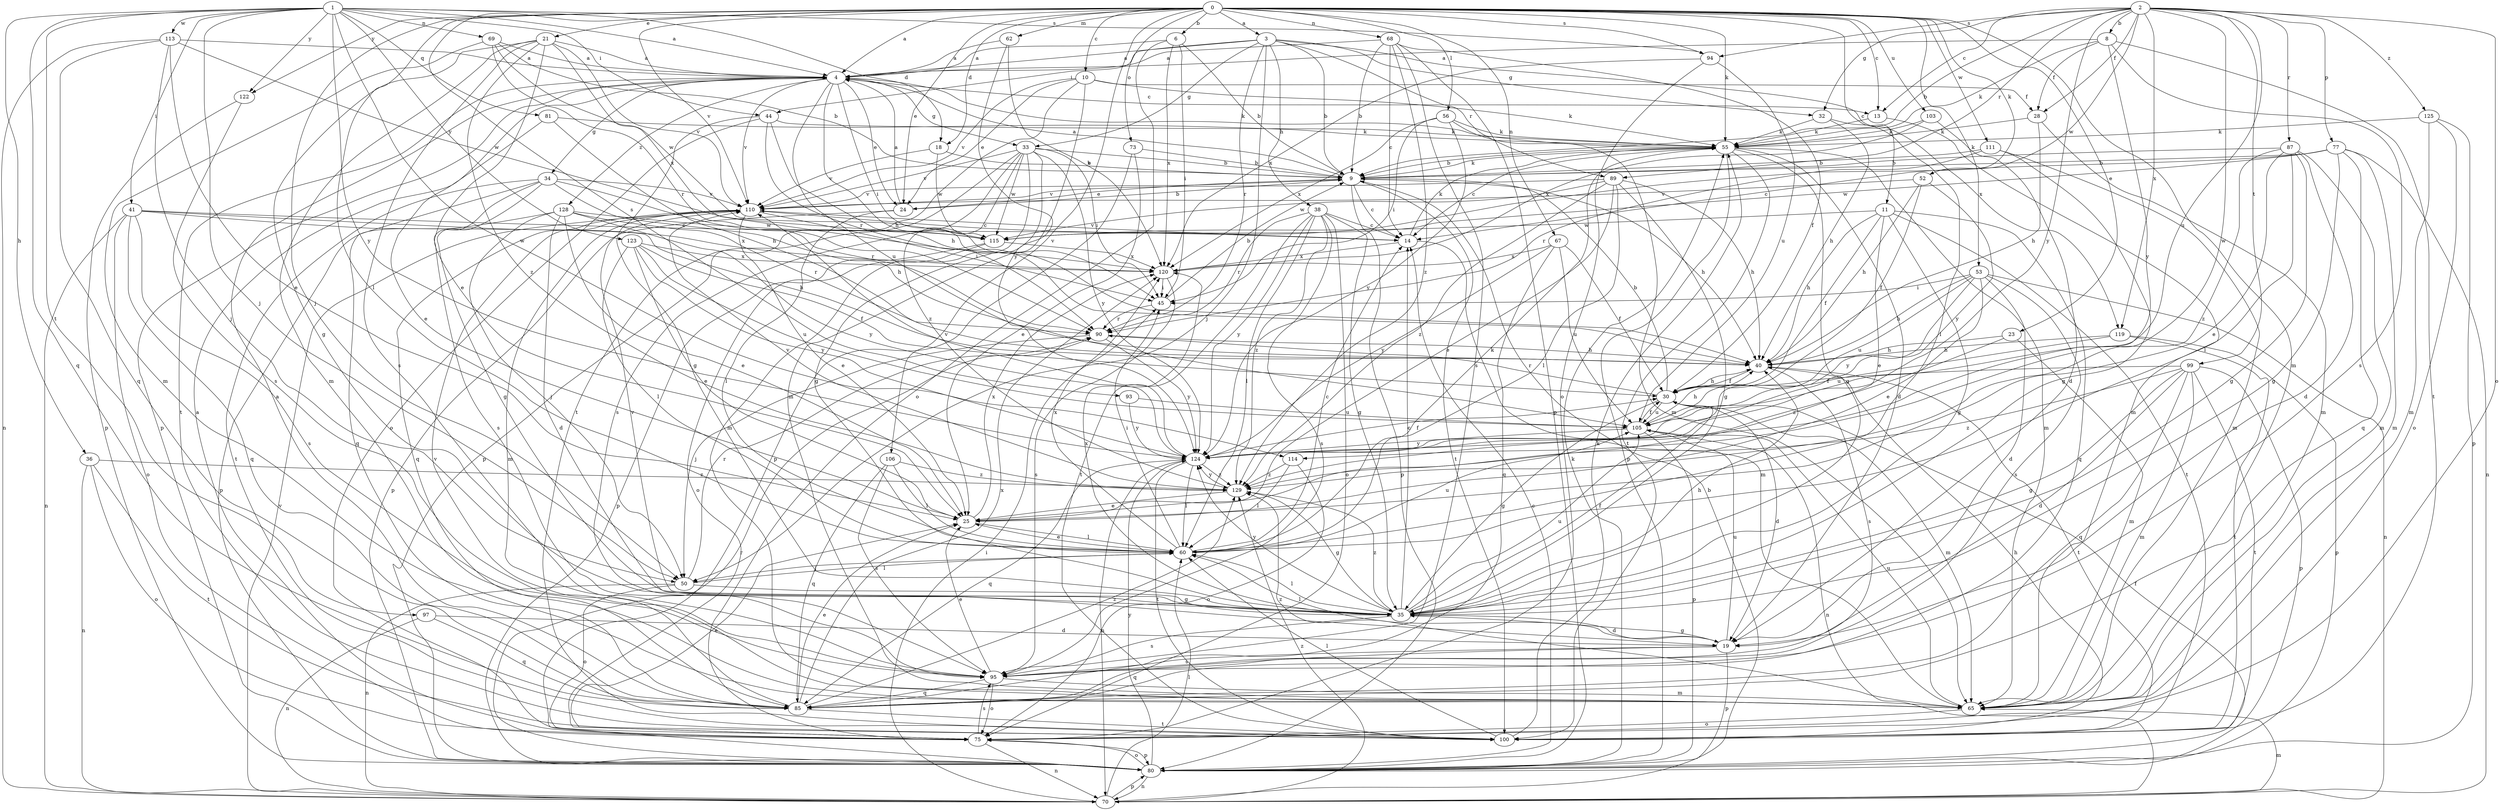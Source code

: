 strict digraph  {
0;
1;
2;
3;
4;
6;
8;
9;
10;
11;
13;
14;
18;
19;
21;
23;
24;
25;
28;
30;
32;
33;
34;
35;
36;
38;
40;
41;
44;
45;
50;
52;
53;
55;
56;
60;
62;
65;
67;
68;
69;
70;
73;
75;
77;
80;
81;
85;
87;
89;
90;
93;
94;
95;
97;
99;
100;
103;
105;
106;
110;
111;
113;
114;
115;
119;
120;
122;
123;
124;
125;
128;
129;
0 -> 3  [label=a];
0 -> 4  [label=a];
0 -> 6  [label=b];
0 -> 10  [label=c];
0 -> 11  [label=c];
0 -> 13  [label=c];
0 -> 18  [label=d];
0 -> 21  [label=e];
0 -> 23  [label=e];
0 -> 24  [label=e];
0 -> 50  [label=j];
0 -> 52  [label=k];
0 -> 53  [label=k];
0 -> 55  [label=k];
0 -> 56  [label=l];
0 -> 60  [label=l];
0 -> 62  [label=m];
0 -> 65  [label=m];
0 -> 67  [label=n];
0 -> 68  [label=n];
0 -> 73  [label=o];
0 -> 93  [label=s];
0 -> 94  [label=s];
0 -> 103  [label=u];
0 -> 106  [label=v];
0 -> 110  [label=v];
0 -> 111  [label=w];
0 -> 122  [label=y];
1 -> 4  [label=a];
1 -> 18  [label=d];
1 -> 36  [label=h];
1 -> 41  [label=i];
1 -> 44  [label=i];
1 -> 50  [label=j];
1 -> 69  [label=n];
1 -> 81  [label=q];
1 -> 85  [label=q];
1 -> 94  [label=s];
1 -> 97  [label=t];
1 -> 113  [label=w];
1 -> 114  [label=w];
1 -> 122  [label=y];
1 -> 123  [label=y];
1 -> 124  [label=y];
2 -> 8  [label=b];
2 -> 9  [label=b];
2 -> 13  [label=c];
2 -> 28  [label=f];
2 -> 32  [label=g];
2 -> 75  [label=o];
2 -> 77  [label=p];
2 -> 87  [label=r];
2 -> 89  [label=r];
2 -> 94  [label=s];
2 -> 99  [label=t];
2 -> 105  [label=u];
2 -> 114  [label=w];
2 -> 115  [label=w];
2 -> 119  [label=x];
2 -> 124  [label=y];
2 -> 125  [label=z];
3 -> 4  [label=a];
3 -> 9  [label=b];
3 -> 32  [label=g];
3 -> 33  [label=g];
3 -> 38  [label=h];
3 -> 44  [label=i];
3 -> 50  [label=j];
3 -> 89  [label=r];
3 -> 90  [label=r];
3 -> 119  [label=x];
4 -> 13  [label=c];
4 -> 24  [label=e];
4 -> 33  [label=g];
4 -> 34  [label=g];
4 -> 40  [label=h];
4 -> 45  [label=i];
4 -> 55  [label=k];
4 -> 80  [label=p];
4 -> 100  [label=t];
4 -> 105  [label=u];
4 -> 110  [label=v];
4 -> 128  [label=z];
6 -> 4  [label=a];
6 -> 9  [label=b];
6 -> 45  [label=i];
6 -> 75  [label=o];
6 -> 120  [label=x];
8 -> 4  [label=a];
8 -> 28  [label=f];
8 -> 55  [label=k];
8 -> 95  [label=s];
8 -> 100  [label=t];
8 -> 124  [label=y];
9 -> 4  [label=a];
9 -> 14  [label=c];
9 -> 24  [label=e];
9 -> 40  [label=h];
9 -> 55  [label=k];
9 -> 80  [label=p];
9 -> 100  [label=t];
9 -> 110  [label=v];
10 -> 24  [label=e];
10 -> 28  [label=f];
10 -> 55  [label=k];
10 -> 65  [label=m];
10 -> 100  [label=t];
10 -> 110  [label=v];
11 -> 25  [label=e];
11 -> 30  [label=f];
11 -> 35  [label=g];
11 -> 40  [label=h];
11 -> 85  [label=q];
11 -> 100  [label=t];
11 -> 115  [label=w];
13 -> 55  [label=k];
13 -> 65  [label=m];
14 -> 55  [label=k];
14 -> 65  [label=m];
14 -> 110  [label=v];
14 -> 120  [label=x];
18 -> 9  [label=b];
18 -> 110  [label=v];
18 -> 115  [label=w];
19 -> 35  [label=g];
19 -> 60  [label=l];
19 -> 80  [label=p];
19 -> 85  [label=q];
19 -> 95  [label=s];
19 -> 105  [label=u];
21 -> 4  [label=a];
21 -> 25  [label=e];
21 -> 35  [label=g];
21 -> 65  [label=m];
21 -> 95  [label=s];
21 -> 110  [label=v];
21 -> 120  [label=x];
21 -> 129  [label=z];
23 -> 40  [label=h];
23 -> 65  [label=m];
23 -> 129  [label=z];
24 -> 4  [label=a];
24 -> 9  [label=b];
24 -> 60  [label=l];
24 -> 80  [label=p];
25 -> 60  [label=l];
25 -> 120  [label=x];
28 -> 40  [label=h];
28 -> 55  [label=k];
28 -> 65  [label=m];
30 -> 9  [label=b];
30 -> 19  [label=d];
30 -> 35  [label=g];
30 -> 40  [label=h];
30 -> 65  [label=m];
30 -> 90  [label=r];
30 -> 105  [label=u];
32 -> 40  [label=h];
32 -> 55  [label=k];
32 -> 60  [label=l];
33 -> 9  [label=b];
33 -> 35  [label=g];
33 -> 45  [label=i];
33 -> 65  [label=m];
33 -> 80  [label=p];
33 -> 95  [label=s];
33 -> 110  [label=v];
33 -> 115  [label=w];
33 -> 124  [label=y];
33 -> 129  [label=z];
34 -> 35  [label=g];
34 -> 40  [label=h];
34 -> 85  [label=q];
34 -> 90  [label=r];
34 -> 95  [label=s];
34 -> 100  [label=t];
34 -> 110  [label=v];
35 -> 14  [label=c];
35 -> 19  [label=d];
35 -> 30  [label=f];
35 -> 40  [label=h];
35 -> 60  [label=l];
35 -> 95  [label=s];
35 -> 105  [label=u];
35 -> 110  [label=v];
35 -> 120  [label=x];
35 -> 124  [label=y];
35 -> 129  [label=z];
36 -> 70  [label=n];
36 -> 75  [label=o];
36 -> 100  [label=t];
36 -> 129  [label=z];
38 -> 14  [label=c];
38 -> 35  [label=g];
38 -> 60  [label=l];
38 -> 75  [label=o];
38 -> 90  [label=r];
38 -> 95  [label=s];
38 -> 100  [label=t];
38 -> 124  [label=y];
38 -> 129  [label=z];
40 -> 30  [label=f];
40 -> 95  [label=s];
40 -> 100  [label=t];
41 -> 14  [label=c];
41 -> 40  [label=h];
41 -> 70  [label=n];
41 -> 75  [label=o];
41 -> 85  [label=q];
41 -> 95  [label=s];
41 -> 120  [label=x];
44 -> 35  [label=g];
44 -> 40  [label=h];
44 -> 55  [label=k];
44 -> 75  [label=o];
44 -> 90  [label=r];
45 -> 9  [label=b];
45 -> 90  [label=r];
50 -> 35  [label=g];
50 -> 60  [label=l];
50 -> 70  [label=n];
50 -> 75  [label=o];
50 -> 90  [label=r];
52 -> 30  [label=f];
52 -> 40  [label=h];
52 -> 110  [label=v];
52 -> 124  [label=y];
53 -> 19  [label=d];
53 -> 25  [label=e];
53 -> 40  [label=h];
53 -> 45  [label=i];
53 -> 70  [label=n];
53 -> 95  [label=s];
53 -> 105  [label=u];
53 -> 124  [label=y];
55 -> 9  [label=b];
55 -> 14  [label=c];
55 -> 19  [label=d];
55 -> 35  [label=g];
55 -> 65  [label=m];
55 -> 80  [label=p];
55 -> 100  [label=t];
56 -> 45  [label=i];
56 -> 55  [label=k];
56 -> 65  [label=m];
56 -> 120  [label=x];
56 -> 124  [label=y];
60 -> 14  [label=c];
60 -> 25  [label=e];
60 -> 45  [label=i];
60 -> 50  [label=j];
60 -> 55  [label=k];
60 -> 105  [label=u];
60 -> 120  [label=x];
62 -> 4  [label=a];
62 -> 120  [label=x];
62 -> 124  [label=y];
65 -> 75  [label=o];
65 -> 105  [label=u];
65 -> 129  [label=z];
67 -> 30  [label=f];
67 -> 85  [label=q];
67 -> 105  [label=u];
67 -> 120  [label=x];
67 -> 124  [label=y];
68 -> 4  [label=a];
68 -> 9  [label=b];
68 -> 14  [label=c];
68 -> 30  [label=f];
68 -> 80  [label=p];
68 -> 95  [label=s];
68 -> 129  [label=z];
69 -> 4  [label=a];
69 -> 9  [label=b];
69 -> 65  [label=m];
69 -> 90  [label=r];
69 -> 115  [label=w];
70 -> 9  [label=b];
70 -> 45  [label=i];
70 -> 60  [label=l];
70 -> 65  [label=m];
70 -> 80  [label=p];
70 -> 110  [label=v];
70 -> 129  [label=z];
73 -> 9  [label=b];
73 -> 25  [label=e];
73 -> 80  [label=p];
75 -> 4  [label=a];
75 -> 25  [label=e];
75 -> 70  [label=n];
75 -> 80  [label=p];
75 -> 95  [label=s];
77 -> 9  [label=b];
77 -> 14  [label=c];
77 -> 35  [label=g];
77 -> 65  [label=m];
77 -> 70  [label=n];
77 -> 85  [label=q];
77 -> 115  [label=w];
80 -> 14  [label=c];
80 -> 30  [label=f];
80 -> 55  [label=k];
80 -> 70  [label=n];
80 -> 75  [label=o];
80 -> 90  [label=r];
80 -> 124  [label=y];
81 -> 25  [label=e];
81 -> 40  [label=h];
81 -> 55  [label=k];
85 -> 4  [label=a];
85 -> 25  [label=e];
85 -> 100  [label=t];
85 -> 110  [label=v];
85 -> 120  [label=x];
85 -> 129  [label=z];
87 -> 9  [label=b];
87 -> 19  [label=d];
87 -> 25  [label=e];
87 -> 35  [label=g];
87 -> 60  [label=l];
87 -> 65  [label=m];
87 -> 129  [label=z];
89 -> 25  [label=e];
89 -> 35  [label=g];
89 -> 40  [label=h];
89 -> 60  [label=l];
89 -> 110  [label=v];
89 -> 115  [label=w];
89 -> 129  [label=z];
90 -> 40  [label=h];
90 -> 50  [label=j];
90 -> 124  [label=y];
93 -> 105  [label=u];
93 -> 124  [label=y];
94 -> 75  [label=o];
94 -> 105  [label=u];
94 -> 120  [label=x];
95 -> 25  [label=e];
95 -> 65  [label=m];
95 -> 75  [label=o];
95 -> 85  [label=q];
97 -> 19  [label=d];
97 -> 70  [label=n];
97 -> 85  [label=q];
99 -> 19  [label=d];
99 -> 30  [label=f];
99 -> 35  [label=g];
99 -> 65  [label=m];
99 -> 80  [label=p];
99 -> 85  [label=q];
99 -> 100  [label=t];
99 -> 129  [label=z];
100 -> 40  [label=h];
100 -> 55  [label=k];
100 -> 60  [label=l];
103 -> 19  [label=d];
103 -> 55  [label=k];
103 -> 120  [label=x];
105 -> 30  [label=f];
105 -> 40  [label=h];
105 -> 70  [label=n];
105 -> 80  [label=p];
105 -> 124  [label=y];
106 -> 60  [label=l];
106 -> 85  [label=q];
106 -> 95  [label=s];
106 -> 129  [label=z];
110 -> 14  [label=c];
110 -> 25  [label=e];
110 -> 45  [label=i];
110 -> 65  [label=m];
110 -> 85  [label=q];
111 -> 9  [label=b];
111 -> 35  [label=g];
111 -> 65  [label=m];
111 -> 90  [label=r];
113 -> 4  [label=a];
113 -> 25  [label=e];
113 -> 50  [label=j];
113 -> 70  [label=n];
113 -> 85  [label=q];
113 -> 115  [label=w];
114 -> 60  [label=l];
114 -> 75  [label=o];
114 -> 129  [label=z];
115 -> 75  [label=o];
115 -> 80  [label=p];
115 -> 120  [label=x];
119 -> 40  [label=h];
119 -> 80  [label=p];
119 -> 100  [label=t];
119 -> 105  [label=u];
120 -> 45  [label=i];
120 -> 95  [label=s];
122 -> 80  [label=p];
122 -> 95  [label=s];
123 -> 25  [label=e];
123 -> 30  [label=f];
123 -> 60  [label=l];
123 -> 105  [label=u];
123 -> 120  [label=x];
123 -> 124  [label=y];
124 -> 30  [label=f];
124 -> 60  [label=l];
124 -> 70  [label=n];
124 -> 85  [label=q];
124 -> 100  [label=t];
124 -> 110  [label=v];
124 -> 129  [label=z];
125 -> 55  [label=k];
125 -> 65  [label=m];
125 -> 75  [label=o];
125 -> 80  [label=p];
128 -> 19  [label=d];
128 -> 25  [label=e];
128 -> 50  [label=j];
128 -> 80  [label=p];
128 -> 90  [label=r];
128 -> 115  [label=w];
128 -> 124  [label=y];
129 -> 25  [label=e];
129 -> 35  [label=g];
129 -> 110  [label=v];
129 -> 124  [label=y];
}
